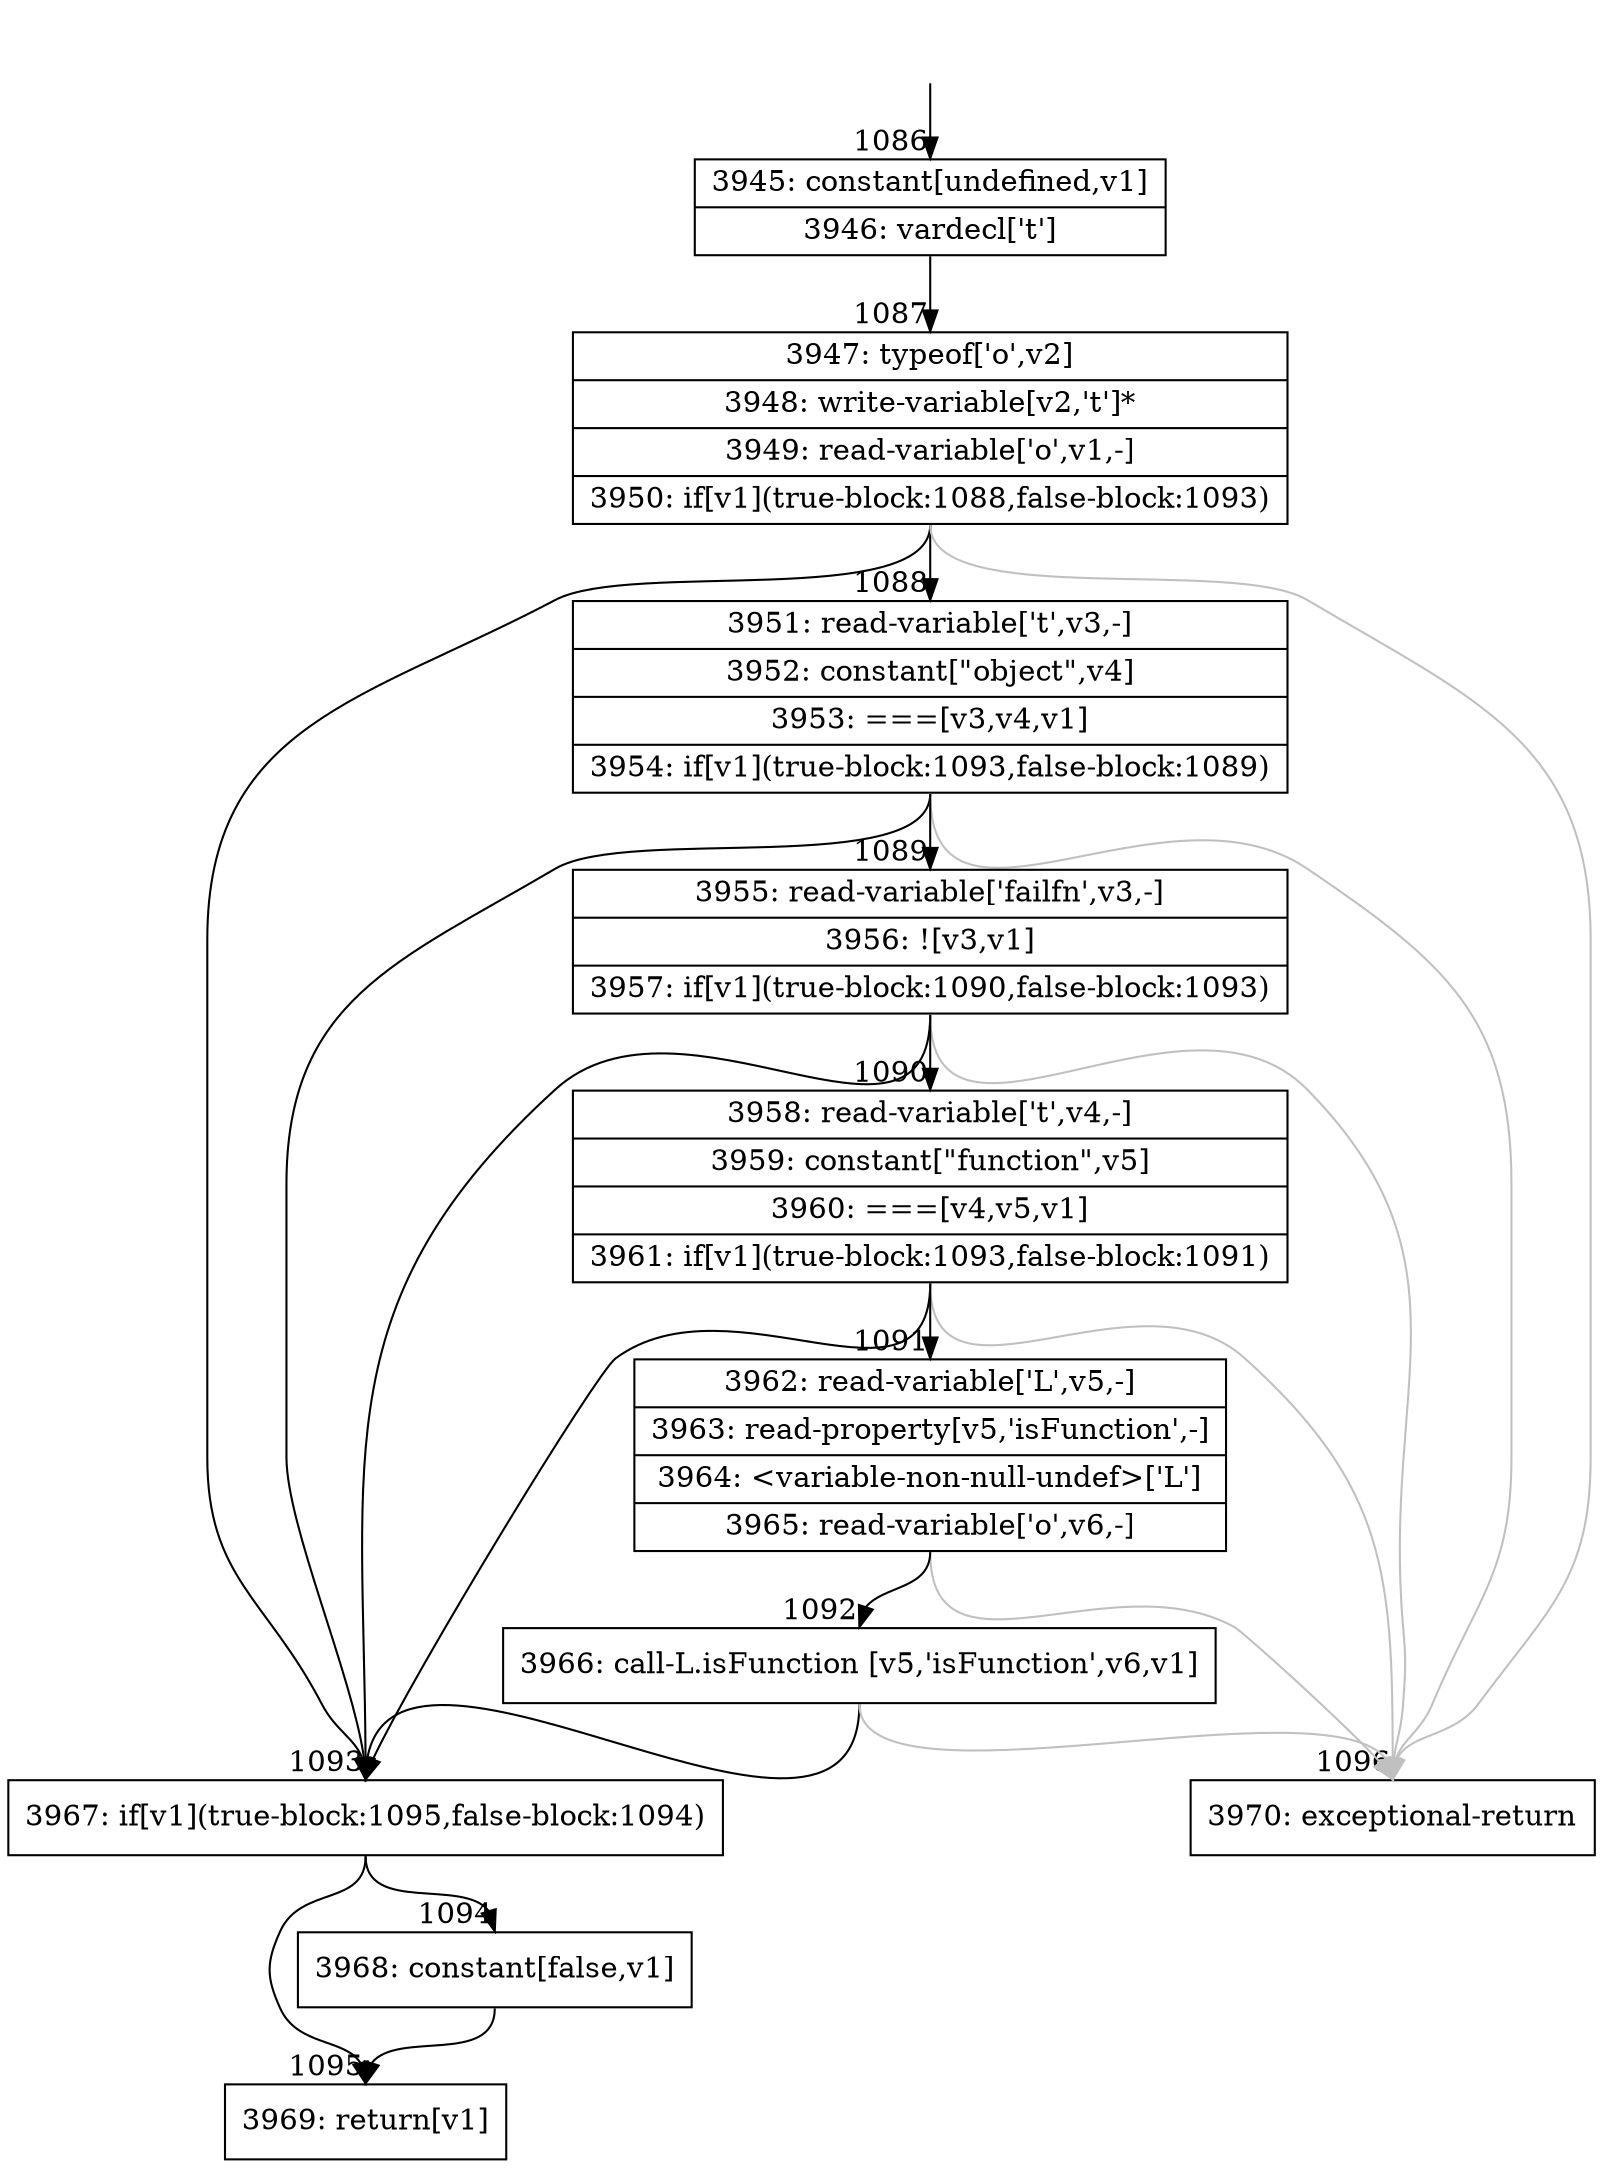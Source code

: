 digraph {
rankdir="TD"
BB_entry51[shape=none,label=""];
BB_entry51 -> BB1086 [tailport=s, headport=n, headlabel="    1086"]
BB1086 [shape=record label="{3945: constant[undefined,v1]|3946: vardecl['t']}" ] 
BB1086 -> BB1087 [tailport=s, headport=n, headlabel="      1087"]
BB1087 [shape=record label="{3947: typeof['o',v2]|3948: write-variable[v2,'t']*|3949: read-variable['o',v1,-]|3950: if[v1](true-block:1088,false-block:1093)}" ] 
BB1087 -> BB1093 [tailport=s, headport=n, headlabel="      1093"]
BB1087 -> BB1088 [tailport=s, headport=n, headlabel="      1088"]
BB1087 -> BB1096 [tailport=s, headport=n, color=gray, headlabel="      1096"]
BB1088 [shape=record label="{3951: read-variable['t',v3,-]|3952: constant[\"object\",v4]|3953: ===[v3,v4,v1]|3954: if[v1](true-block:1093,false-block:1089)}" ] 
BB1088 -> BB1093 [tailport=s, headport=n]
BB1088 -> BB1089 [tailport=s, headport=n, headlabel="      1089"]
BB1088 -> BB1096 [tailport=s, headport=n, color=gray]
BB1089 [shape=record label="{3955: read-variable['failfn',v3,-]|3956: ![v3,v1]|3957: if[v1](true-block:1090,false-block:1093)}" ] 
BB1089 -> BB1093 [tailport=s, headport=n]
BB1089 -> BB1090 [tailport=s, headport=n, headlabel="      1090"]
BB1089 -> BB1096 [tailport=s, headport=n, color=gray]
BB1090 [shape=record label="{3958: read-variable['t',v4,-]|3959: constant[\"function\",v5]|3960: ===[v4,v5,v1]|3961: if[v1](true-block:1093,false-block:1091)}" ] 
BB1090 -> BB1093 [tailport=s, headport=n]
BB1090 -> BB1091 [tailport=s, headport=n, headlabel="      1091"]
BB1090 -> BB1096 [tailport=s, headport=n, color=gray]
BB1091 [shape=record label="{3962: read-variable['L',v5,-]|3963: read-property[v5,'isFunction',-]|3964: \<variable-non-null-undef\>['L']|3965: read-variable['o',v6,-]}" ] 
BB1091 -> BB1092 [tailport=s, headport=n, headlabel="      1092"]
BB1091 -> BB1096 [tailport=s, headport=n, color=gray]
BB1092 [shape=record label="{3966: call-L.isFunction [v5,'isFunction',v6,v1]}" ] 
BB1092 -> BB1093 [tailport=s, headport=n]
BB1092 -> BB1096 [tailport=s, headport=n, color=gray]
BB1093 [shape=record label="{3967: if[v1](true-block:1095,false-block:1094)}" ] 
BB1093 -> BB1095 [tailport=s, headport=n, headlabel="      1095"]
BB1093 -> BB1094 [tailport=s, headport=n, headlabel="      1094"]
BB1094 [shape=record label="{3968: constant[false,v1]}" ] 
BB1094 -> BB1095 [tailport=s, headport=n]
BB1095 [shape=record label="{3969: return[v1]}" ] 
BB1096 [shape=record label="{3970: exceptional-return}" ] 
//#$~ 1727
}
